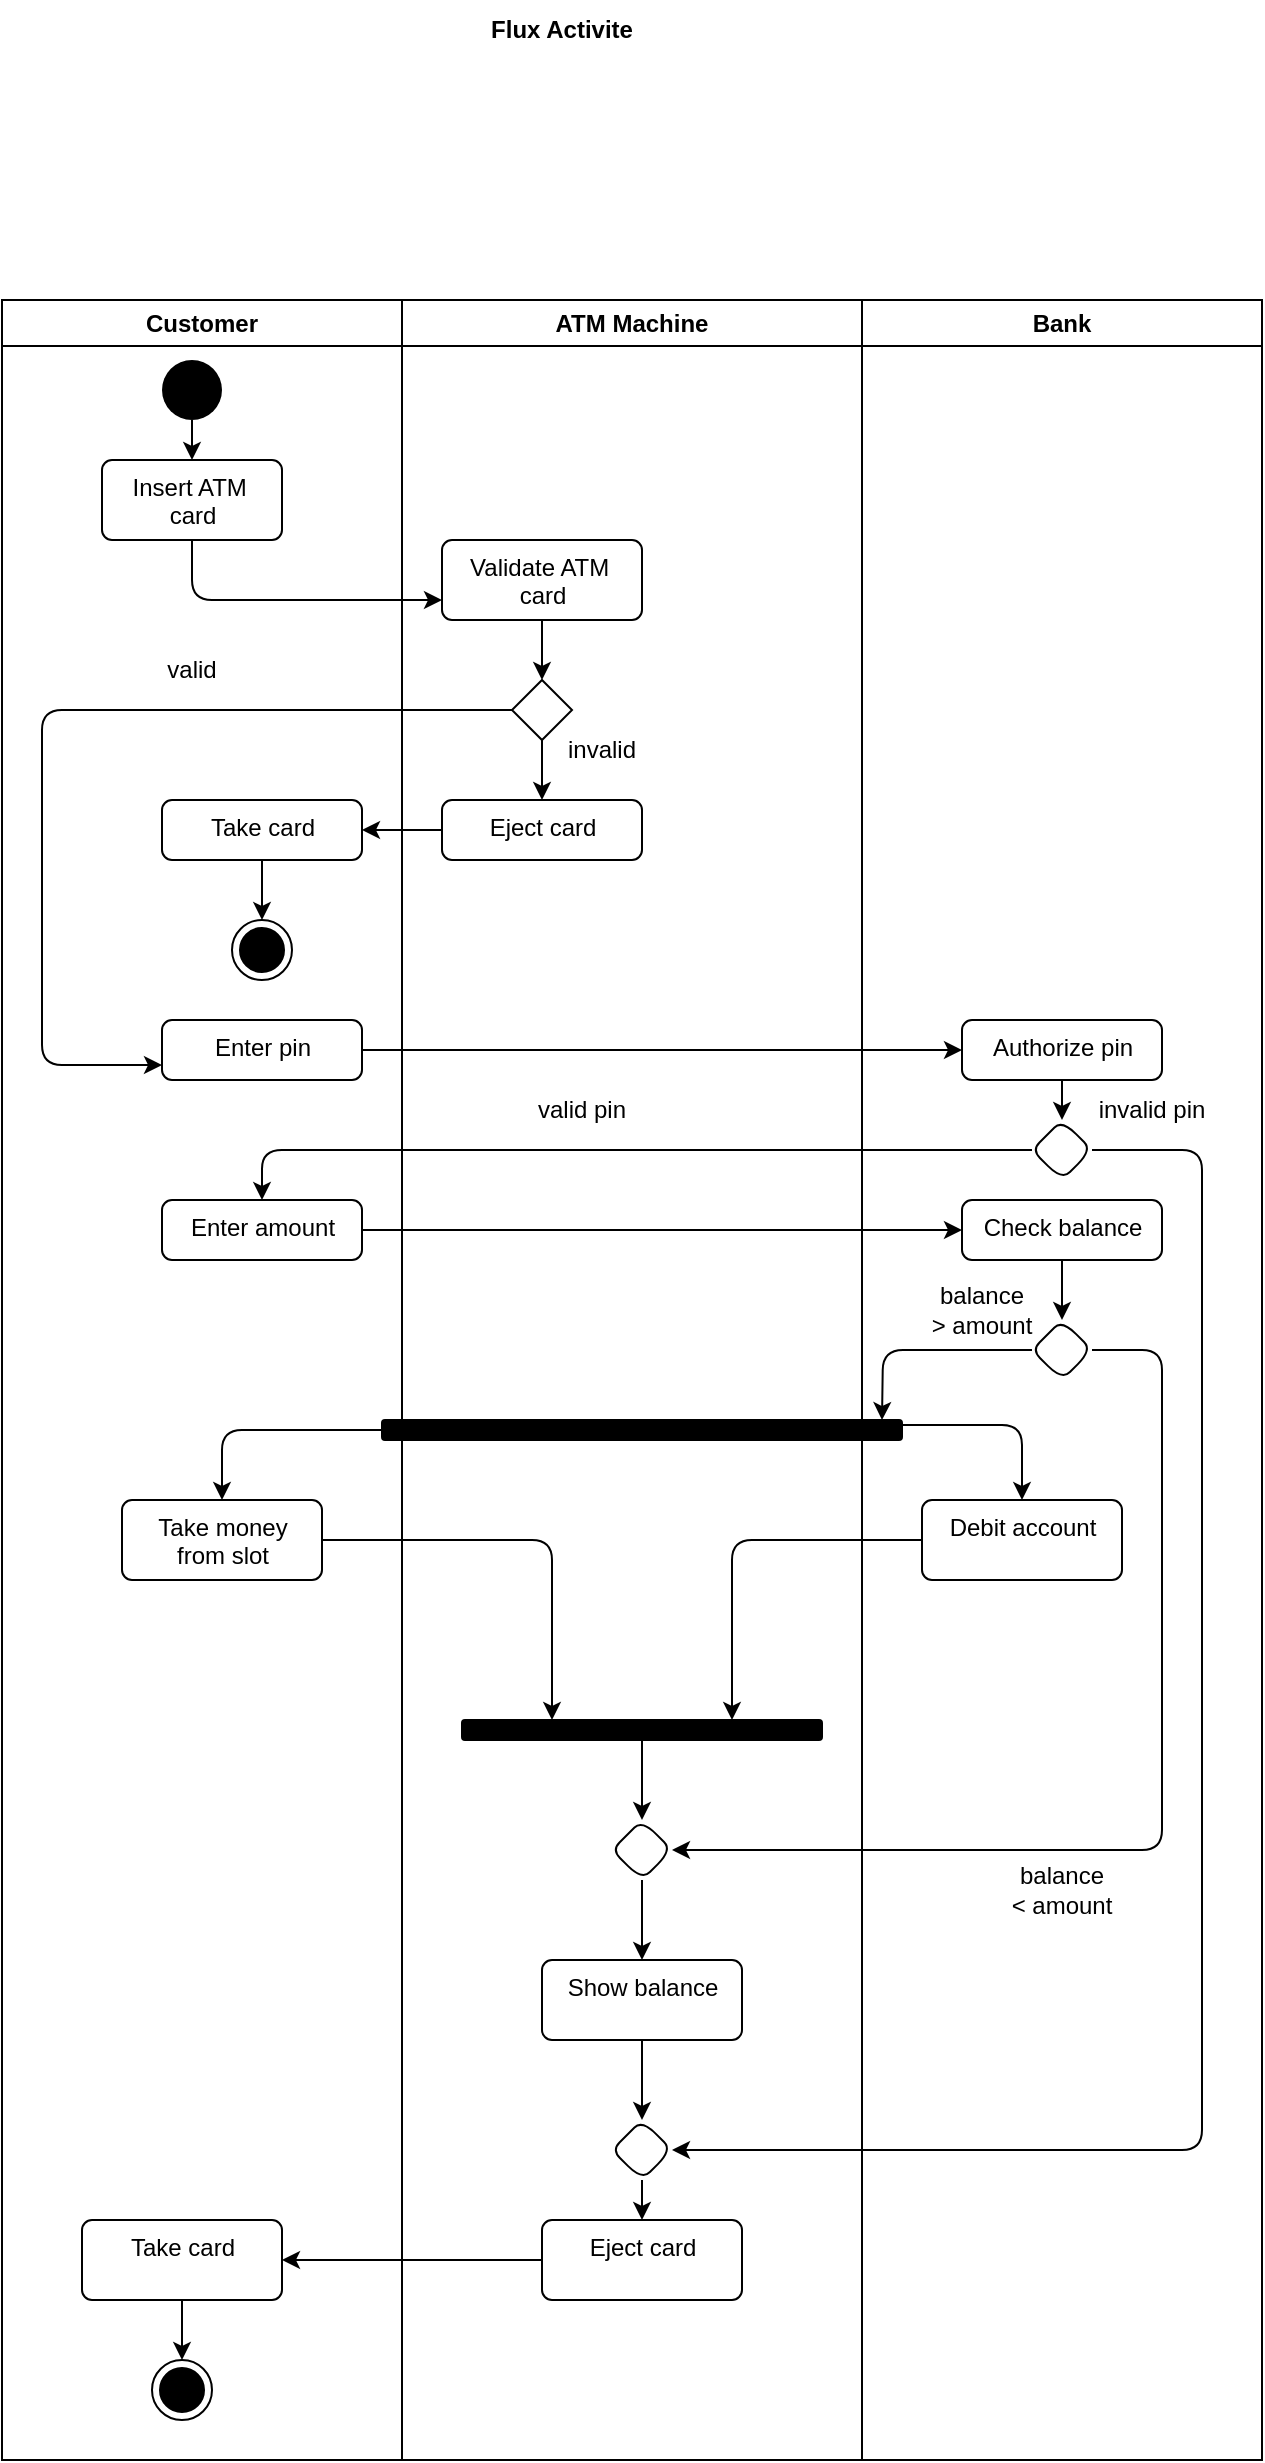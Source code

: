 <mxfile version="26.0.5">
  <diagram name="Page-1" id="e7e014a7-5840-1c2e-5031-d8a46d1fe8dd">
    <mxGraphModel dx="913" dy="454" grid="1" gridSize="10" guides="1" tooltips="1" connect="1" arrows="1" fold="1" page="1" pageScale="1" pageWidth="850" pageHeight="1400" background="none" math="0" shadow="0">
      <root>
        <mxCell id="0" />
        <mxCell id="1" parent="0" />
        <mxCell id="MgF6TbrkRn9kK3VLW54Z-41" value="Customer" style="swimlane;whiteSpace=wrap;html=1;rounded=0;movable=1;resizable=1;rotatable=1;deletable=1;editable=1;locked=0;connectable=1;" vertex="1" parent="1">
          <mxGeometry x="120" y="160" width="200" height="1080" as="geometry" />
        </mxCell>
        <mxCell id="MgF6TbrkRn9kK3VLW54Z-88" style="edgeStyle=orthogonalEdgeStyle;orthogonalLoop=1;jettySize=auto;html=1;exitX=0.5;exitY=1;exitDx=0;exitDy=0;entryX=0.5;entryY=0;entryDx=0;entryDy=0;" edge="1" parent="MgF6TbrkRn9kK3VLW54Z-41" source="MgF6TbrkRn9kK3VLW54Z-47" target="MgF6TbrkRn9kK3VLW54Z-48">
          <mxGeometry relative="1" as="geometry" />
        </mxCell>
        <mxCell id="MgF6TbrkRn9kK3VLW54Z-47" value="" style="ellipse;fillColor=#000000;strokeColor=none;rounded=0;" vertex="1" parent="MgF6TbrkRn9kK3VLW54Z-41">
          <mxGeometry x="80" y="30" width="30" height="30" as="geometry" />
        </mxCell>
        <mxCell id="MgF6TbrkRn9kK3VLW54Z-48" value="Insert ATM&amp;nbsp;&lt;div&gt;card&lt;/div&gt;" style="html=1;align=center;verticalAlign=top;rounded=1;absoluteArcSize=1;arcSize=10;dashed=0;" vertex="1" parent="MgF6TbrkRn9kK3VLW54Z-41">
          <mxGeometry x="50" y="80" width="90" height="40" as="geometry" />
        </mxCell>
        <mxCell id="MgF6TbrkRn9kK3VLW54Z-64" style="edgeStyle=orthogonalEdgeStyle;orthogonalLoop=1;jettySize=auto;html=1;exitX=0.5;exitY=1;exitDx=0;exitDy=0;entryX=0.5;entryY=0;entryDx=0;entryDy=0;" edge="1" parent="MgF6TbrkRn9kK3VLW54Z-41" source="MgF6TbrkRn9kK3VLW54Z-59" target="MgF6TbrkRn9kK3VLW54Z-62">
          <mxGeometry relative="1" as="geometry" />
        </mxCell>
        <mxCell id="MgF6TbrkRn9kK3VLW54Z-59" value="Take card" style="html=1;align=center;verticalAlign=top;rounded=1;absoluteArcSize=1;arcSize=10;dashed=0;" vertex="1" parent="MgF6TbrkRn9kK3VLW54Z-41">
          <mxGeometry x="80" y="250" width="100" height="30" as="geometry" />
        </mxCell>
        <mxCell id="MgF6TbrkRn9kK3VLW54Z-62" value="" style="ellipse;html=1;shape=endState;fillColor=#000000;strokeColor=#000000;" vertex="1" parent="MgF6TbrkRn9kK3VLW54Z-41">
          <mxGeometry x="115" y="310" width="30" height="30" as="geometry" />
        </mxCell>
        <mxCell id="MgF6TbrkRn9kK3VLW54Z-65" value="Enter pin" style="html=1;align=center;verticalAlign=top;rounded=1;absoluteArcSize=1;arcSize=10;dashed=0;" vertex="1" parent="MgF6TbrkRn9kK3VLW54Z-41">
          <mxGeometry x="80" y="360" width="100" height="30" as="geometry" />
        </mxCell>
        <mxCell id="MgF6TbrkRn9kK3VLW54Z-72" value="Enter amount" style="html=1;align=center;verticalAlign=top;rounded=1;absoluteArcSize=1;arcSize=10;dashed=0;" vertex="1" parent="MgF6TbrkRn9kK3VLW54Z-41">
          <mxGeometry x="80" y="450" width="100" height="30" as="geometry" />
        </mxCell>
        <mxCell id="MgF6TbrkRn9kK3VLW54Z-90" value="valid" style="text;html=1;align=center;verticalAlign=middle;whiteSpace=wrap;rounded=0;" vertex="1" parent="MgF6TbrkRn9kK3VLW54Z-41">
          <mxGeometry x="65" y="170" width="60" height="30" as="geometry" />
        </mxCell>
        <mxCell id="MgF6TbrkRn9kK3VLW54Z-98" value="Take money&lt;div&gt;from slot&lt;/div&gt;&lt;div&gt;&lt;br&gt;&lt;/div&gt;" style="html=1;align=center;verticalAlign=top;rounded=1;absoluteArcSize=1;arcSize=10;dashed=0;" vertex="1" parent="MgF6TbrkRn9kK3VLW54Z-41">
          <mxGeometry x="60" y="600" width="100" height="40" as="geometry" />
        </mxCell>
        <mxCell id="MgF6TbrkRn9kK3VLW54Z-119" style="edgeStyle=orthogonalEdgeStyle;orthogonalLoop=1;jettySize=auto;html=1;exitX=0.5;exitY=1;exitDx=0;exitDy=0;entryX=0.5;entryY=0;entryDx=0;entryDy=0;" edge="1" parent="MgF6TbrkRn9kK3VLW54Z-41" source="MgF6TbrkRn9kK3VLW54Z-117" target="MgF6TbrkRn9kK3VLW54Z-118">
          <mxGeometry relative="1" as="geometry" />
        </mxCell>
        <mxCell id="MgF6TbrkRn9kK3VLW54Z-117" value="&lt;div&gt;Take card&lt;/div&gt;" style="html=1;align=center;verticalAlign=top;rounded=1;absoluteArcSize=1;arcSize=10;fillStyle=auto;" vertex="1" parent="MgF6TbrkRn9kK3VLW54Z-41">
          <mxGeometry x="40" y="960" width="100" height="40" as="geometry" />
        </mxCell>
        <mxCell id="MgF6TbrkRn9kK3VLW54Z-118" value="" style="ellipse;html=1;shape=endState;fillColor=#000000;strokeColor=#000000;" vertex="1" parent="MgF6TbrkRn9kK3VLW54Z-41">
          <mxGeometry x="75" y="1030" width="30" height="30" as="geometry" />
        </mxCell>
        <mxCell id="MgF6TbrkRn9kK3VLW54Z-44" value="Flux Activite" style="text;html=1;align=center;verticalAlign=middle;whiteSpace=wrap;rounded=0;fontStyle=1" vertex="1" parent="1">
          <mxGeometry x="320" y="10" width="160" height="30" as="geometry" />
        </mxCell>
        <mxCell id="MgF6TbrkRn9kK3VLW54Z-45" value="Bank" style="swimlane;whiteSpace=wrap;html=1;rounded=0;" vertex="1" parent="1">
          <mxGeometry x="550" y="160" width="200" height="1080" as="geometry" />
        </mxCell>
        <mxCell id="MgF6TbrkRn9kK3VLW54Z-71" style="edgeStyle=orthogonalEdgeStyle;orthogonalLoop=1;jettySize=auto;html=1;exitX=0.5;exitY=1;exitDx=0;exitDy=0;entryX=0.5;entryY=0;entryDx=0;entryDy=0;" edge="1" parent="MgF6TbrkRn9kK3VLW54Z-45" source="MgF6TbrkRn9kK3VLW54Z-67" target="MgF6TbrkRn9kK3VLW54Z-69">
          <mxGeometry relative="1" as="geometry" />
        </mxCell>
        <mxCell id="MgF6TbrkRn9kK3VLW54Z-67" value="Authorize pin" style="html=1;align=center;verticalAlign=top;rounded=1;absoluteArcSize=1;arcSize=10;dashed=0;" vertex="1" parent="MgF6TbrkRn9kK3VLW54Z-45">
          <mxGeometry x="50" y="360" width="100" height="30" as="geometry" />
        </mxCell>
        <mxCell id="MgF6TbrkRn9kK3VLW54Z-69" value="" style="rhombus;whiteSpace=wrap;html=1;rounded=1;" vertex="1" parent="MgF6TbrkRn9kK3VLW54Z-45">
          <mxGeometry x="85" y="410" width="30" height="30" as="geometry" />
        </mxCell>
        <mxCell id="MgF6TbrkRn9kK3VLW54Z-77" style="edgeStyle=orthogonalEdgeStyle;orthogonalLoop=1;jettySize=auto;html=1;exitX=0.5;exitY=1;exitDx=0;exitDy=0;entryX=0.5;entryY=0;entryDx=0;entryDy=0;" edge="1" parent="MgF6TbrkRn9kK3VLW54Z-45" source="MgF6TbrkRn9kK3VLW54Z-74" target="MgF6TbrkRn9kK3VLW54Z-76">
          <mxGeometry relative="1" as="geometry" />
        </mxCell>
        <mxCell id="MgF6TbrkRn9kK3VLW54Z-74" value="Check balance" style="html=1;align=center;verticalAlign=top;rounded=1;absoluteArcSize=1;arcSize=10;dashed=0;" vertex="1" parent="MgF6TbrkRn9kK3VLW54Z-45">
          <mxGeometry x="50" y="450" width="100" height="30" as="geometry" />
        </mxCell>
        <mxCell id="MgF6TbrkRn9kK3VLW54Z-95" style="edgeStyle=orthogonalEdgeStyle;orthogonalLoop=1;jettySize=auto;html=1;exitX=0;exitY=0.5;exitDx=0;exitDy=0;" edge="1" parent="MgF6TbrkRn9kK3VLW54Z-45" source="MgF6TbrkRn9kK3VLW54Z-76">
          <mxGeometry relative="1" as="geometry">
            <mxPoint x="10" y="560" as="targetPoint" />
          </mxGeometry>
        </mxCell>
        <mxCell id="MgF6TbrkRn9kK3VLW54Z-76" value="" style="rhombus;whiteSpace=wrap;html=1;rounded=1;" vertex="1" parent="MgF6TbrkRn9kK3VLW54Z-45">
          <mxGeometry x="85" y="510" width="30" height="30" as="geometry" />
        </mxCell>
        <mxCell id="MgF6TbrkRn9kK3VLW54Z-103" style="edgeStyle=orthogonalEdgeStyle;orthogonalLoop=1;jettySize=auto;html=1;exitX=1;exitY=0.25;exitDx=0;exitDy=0;entryX=0.5;entryY=0;entryDx=0;entryDy=0;" edge="1" parent="MgF6TbrkRn9kK3VLW54Z-45" source="MgF6TbrkRn9kK3VLW54Z-92" target="MgF6TbrkRn9kK3VLW54Z-99">
          <mxGeometry relative="1" as="geometry" />
        </mxCell>
        <mxCell id="MgF6TbrkRn9kK3VLW54Z-92" value="" style="whiteSpace=wrap;html=1;rounded=1;shadow=0;comic=0;labelBackgroundColor=none;strokeWidth=1;fillColor=#000000;fontFamily=Verdana;fontSize=12;align=center;rotation=0;" vertex="1" parent="MgF6TbrkRn9kK3VLW54Z-45">
          <mxGeometry x="-240" y="560" width="260" height="10" as="geometry" />
        </mxCell>
        <mxCell id="MgF6TbrkRn9kK3VLW54Z-99" value="&lt;div&gt;Debit account&lt;/div&gt;" style="html=1;align=center;verticalAlign=top;rounded=1;absoluteArcSize=1;arcSize=10;fillStyle=auto;" vertex="1" parent="MgF6TbrkRn9kK3VLW54Z-45">
          <mxGeometry x="30" y="600" width="100" height="40" as="geometry" />
        </mxCell>
        <mxCell id="MgF6TbrkRn9kK3VLW54Z-122" value="balance&lt;div&gt;&amp;lt; amount&lt;/div&gt;" style="text;html=1;align=center;verticalAlign=middle;whiteSpace=wrap;rounded=0;" vertex="1" parent="MgF6TbrkRn9kK3VLW54Z-45">
          <mxGeometry x="70" y="780" width="60" height="30" as="geometry" />
        </mxCell>
        <mxCell id="MgF6TbrkRn9kK3VLW54Z-123" value="balance&lt;div&gt;&amp;gt; amount&lt;/div&gt;" style="text;html=1;align=center;verticalAlign=middle;whiteSpace=wrap;rounded=0;" vertex="1" parent="MgF6TbrkRn9kK3VLW54Z-45">
          <mxGeometry x="30" y="490" width="60" height="30" as="geometry" />
        </mxCell>
        <mxCell id="MgF6TbrkRn9kK3VLW54Z-125" value="invalid pin" style="text;html=1;align=center;verticalAlign=middle;whiteSpace=wrap;rounded=0;" vertex="1" parent="MgF6TbrkRn9kK3VLW54Z-45">
          <mxGeometry x="115" y="390" width="60" height="30" as="geometry" />
        </mxCell>
        <mxCell id="MgF6TbrkRn9kK3VLW54Z-46" value="ATM Machine" style="swimlane;whiteSpace=wrap;html=1;startSize=23;rounded=0;" vertex="1" parent="1">
          <mxGeometry x="320" y="160" width="230" height="1080" as="geometry" />
        </mxCell>
        <mxCell id="MgF6TbrkRn9kK3VLW54Z-55" style="edgeStyle=orthogonalEdgeStyle;orthogonalLoop=1;jettySize=auto;html=1;exitX=0.5;exitY=1;exitDx=0;exitDy=0;entryX=0.5;entryY=0;entryDx=0;entryDy=0;" edge="1" parent="MgF6TbrkRn9kK3VLW54Z-46" source="MgF6TbrkRn9kK3VLW54Z-49" target="MgF6TbrkRn9kK3VLW54Z-51">
          <mxGeometry relative="1" as="geometry" />
        </mxCell>
        <mxCell id="MgF6TbrkRn9kK3VLW54Z-49" value="Validate ATM&amp;nbsp;&lt;div&gt;card&lt;/div&gt;" style="html=1;align=center;verticalAlign=top;rounded=1;absoluteArcSize=1;arcSize=10;dashed=0;" vertex="1" parent="MgF6TbrkRn9kK3VLW54Z-46">
          <mxGeometry x="20" y="120" width="100" height="40" as="geometry" />
        </mxCell>
        <mxCell id="MgF6TbrkRn9kK3VLW54Z-56" style="edgeStyle=orthogonalEdgeStyle;orthogonalLoop=1;jettySize=auto;html=1;exitX=0.5;exitY=1;exitDx=0;exitDy=0;" edge="1" parent="MgF6TbrkRn9kK3VLW54Z-46" source="MgF6TbrkRn9kK3VLW54Z-51">
          <mxGeometry relative="1" as="geometry">
            <mxPoint x="69.692" y="220.308" as="targetPoint" />
          </mxGeometry>
        </mxCell>
        <mxCell id="MgF6TbrkRn9kK3VLW54Z-58" style="edgeStyle=orthogonalEdgeStyle;orthogonalLoop=1;jettySize=auto;html=1;exitX=0.5;exitY=1;exitDx=0;exitDy=0;" edge="1" parent="MgF6TbrkRn9kK3VLW54Z-46" source="MgF6TbrkRn9kK3VLW54Z-51" target="MgF6TbrkRn9kK3VLW54Z-52">
          <mxGeometry relative="1" as="geometry" />
        </mxCell>
        <mxCell id="MgF6TbrkRn9kK3VLW54Z-51" value="" style="rhombus;whiteSpace=wrap;html=1;rounded=0;" vertex="1" parent="MgF6TbrkRn9kK3VLW54Z-46">
          <mxGeometry x="55" y="190" width="30" height="30" as="geometry" />
        </mxCell>
        <mxCell id="MgF6TbrkRn9kK3VLW54Z-52" value="Eject card" style="html=1;align=center;verticalAlign=top;rounded=1;absoluteArcSize=1;arcSize=10;dashed=0;" vertex="1" parent="MgF6TbrkRn9kK3VLW54Z-46">
          <mxGeometry x="20" y="250" width="100" height="30" as="geometry" />
        </mxCell>
        <mxCell id="MgF6TbrkRn9kK3VLW54Z-89" value="invalid" style="text;html=1;align=center;verticalAlign=middle;whiteSpace=wrap;rounded=0;" vertex="1" parent="MgF6TbrkRn9kK3VLW54Z-46">
          <mxGeometry x="70" y="210" width="60" height="30" as="geometry" />
        </mxCell>
        <mxCell id="MgF6TbrkRn9kK3VLW54Z-108" style="edgeStyle=orthogonalEdgeStyle;orthogonalLoop=1;jettySize=auto;html=1;exitX=0.5;exitY=1;exitDx=0;exitDy=0;" edge="1" parent="MgF6TbrkRn9kK3VLW54Z-46" source="MgF6TbrkRn9kK3VLW54Z-94" target="MgF6TbrkRn9kK3VLW54Z-106">
          <mxGeometry relative="1" as="geometry" />
        </mxCell>
        <mxCell id="MgF6TbrkRn9kK3VLW54Z-94" value="" style="whiteSpace=wrap;html=1;rounded=1;shadow=0;comic=0;labelBackgroundColor=none;strokeWidth=1;fillColor=#000000;fontFamily=Verdana;fontSize=12;align=center;rotation=0;" vertex="1" parent="MgF6TbrkRn9kK3VLW54Z-46">
          <mxGeometry x="30" y="710" width="180" height="10" as="geometry" />
        </mxCell>
        <mxCell id="MgF6TbrkRn9kK3VLW54Z-111" style="edgeStyle=orthogonalEdgeStyle;orthogonalLoop=1;jettySize=auto;html=1;exitX=0.5;exitY=1;exitDx=0;exitDy=0;entryX=0.5;entryY=0;entryDx=0;entryDy=0;" edge="1" parent="MgF6TbrkRn9kK3VLW54Z-46" source="MgF6TbrkRn9kK3VLW54Z-106" target="MgF6TbrkRn9kK3VLW54Z-110">
          <mxGeometry relative="1" as="geometry" />
        </mxCell>
        <mxCell id="MgF6TbrkRn9kK3VLW54Z-106" value="" style="rhombus;whiteSpace=wrap;html=1;rounded=1;" vertex="1" parent="MgF6TbrkRn9kK3VLW54Z-46">
          <mxGeometry x="105" y="760" width="30" height="30" as="geometry" />
        </mxCell>
        <mxCell id="MgF6TbrkRn9kK3VLW54Z-113" style="edgeStyle=orthogonalEdgeStyle;orthogonalLoop=1;jettySize=auto;html=1;exitX=0.5;exitY=1;exitDx=0;exitDy=0;entryX=0.5;entryY=0;entryDx=0;entryDy=0;" edge="1" parent="MgF6TbrkRn9kK3VLW54Z-46" source="MgF6TbrkRn9kK3VLW54Z-110" target="MgF6TbrkRn9kK3VLW54Z-112">
          <mxGeometry relative="1" as="geometry" />
        </mxCell>
        <mxCell id="MgF6TbrkRn9kK3VLW54Z-110" value="&lt;div&gt;Show balance&lt;/div&gt;" style="html=1;align=center;verticalAlign=top;rounded=1;absoluteArcSize=1;arcSize=10;fillStyle=auto;" vertex="1" parent="MgF6TbrkRn9kK3VLW54Z-46">
          <mxGeometry x="70" y="830" width="100" height="40" as="geometry" />
        </mxCell>
        <mxCell id="MgF6TbrkRn9kK3VLW54Z-116" style="edgeStyle=orthogonalEdgeStyle;orthogonalLoop=1;jettySize=auto;html=1;exitX=0.5;exitY=1;exitDx=0;exitDy=0;entryX=0.5;entryY=0;entryDx=0;entryDy=0;" edge="1" parent="MgF6TbrkRn9kK3VLW54Z-46" source="MgF6TbrkRn9kK3VLW54Z-112" target="MgF6TbrkRn9kK3VLW54Z-115">
          <mxGeometry relative="1" as="geometry" />
        </mxCell>
        <mxCell id="MgF6TbrkRn9kK3VLW54Z-112" value="" style="rhombus;whiteSpace=wrap;html=1;rounded=1;" vertex="1" parent="MgF6TbrkRn9kK3VLW54Z-46">
          <mxGeometry x="105" y="910" width="30" height="30" as="geometry" />
        </mxCell>
        <mxCell id="MgF6TbrkRn9kK3VLW54Z-115" value="&lt;div&gt;Eject card&lt;/div&gt;" style="html=1;align=center;verticalAlign=top;rounded=1;absoluteArcSize=1;arcSize=10;fillStyle=auto;" vertex="1" parent="MgF6TbrkRn9kK3VLW54Z-46">
          <mxGeometry x="70" y="960" width="100" height="40" as="geometry" />
        </mxCell>
        <mxCell id="MgF6TbrkRn9kK3VLW54Z-126" value="valid pin" style="text;html=1;align=center;verticalAlign=middle;whiteSpace=wrap;rounded=0;" vertex="1" parent="MgF6TbrkRn9kK3VLW54Z-46">
          <mxGeometry x="60" y="390" width="60" height="30" as="geometry" />
        </mxCell>
        <mxCell id="MgF6TbrkRn9kK3VLW54Z-61" style="edgeStyle=orthogonalEdgeStyle;orthogonalLoop=1;jettySize=auto;html=1;exitX=0;exitY=0.5;exitDx=0;exitDy=0;entryX=1;entryY=0.5;entryDx=0;entryDy=0;" edge="1" parent="1" source="MgF6TbrkRn9kK3VLW54Z-52" target="MgF6TbrkRn9kK3VLW54Z-59">
          <mxGeometry relative="1" as="geometry" />
        </mxCell>
        <mxCell id="MgF6TbrkRn9kK3VLW54Z-66" style="edgeStyle=orthogonalEdgeStyle;orthogonalLoop=1;jettySize=auto;html=1;exitX=0;exitY=0.5;exitDx=0;exitDy=0;entryX=0;entryY=0.75;entryDx=0;entryDy=0;" edge="1" parent="1" source="MgF6TbrkRn9kK3VLW54Z-51" target="MgF6TbrkRn9kK3VLW54Z-65">
          <mxGeometry relative="1" as="geometry">
            <Array as="points">
              <mxPoint x="140" y="365" />
              <mxPoint x="140" y="543" />
            </Array>
          </mxGeometry>
        </mxCell>
        <mxCell id="MgF6TbrkRn9kK3VLW54Z-68" style="edgeStyle=orthogonalEdgeStyle;orthogonalLoop=1;jettySize=auto;html=1;exitX=1;exitY=0.5;exitDx=0;exitDy=0;" edge="1" parent="1" source="MgF6TbrkRn9kK3VLW54Z-65" target="MgF6TbrkRn9kK3VLW54Z-67">
          <mxGeometry relative="1" as="geometry" />
        </mxCell>
        <mxCell id="MgF6TbrkRn9kK3VLW54Z-73" style="edgeStyle=orthogonalEdgeStyle;orthogonalLoop=1;jettySize=auto;html=1;exitX=0;exitY=0.5;exitDx=0;exitDy=0;" edge="1" parent="1" source="MgF6TbrkRn9kK3VLW54Z-69" target="MgF6TbrkRn9kK3VLW54Z-72">
          <mxGeometry relative="1" as="geometry" />
        </mxCell>
        <mxCell id="MgF6TbrkRn9kK3VLW54Z-75" style="edgeStyle=orthogonalEdgeStyle;orthogonalLoop=1;jettySize=auto;html=1;exitX=1;exitY=0.5;exitDx=0;exitDy=0;" edge="1" parent="1" source="MgF6TbrkRn9kK3VLW54Z-72" target="MgF6TbrkRn9kK3VLW54Z-74">
          <mxGeometry relative="1" as="geometry" />
        </mxCell>
        <mxCell id="MgF6TbrkRn9kK3VLW54Z-79" style="edgeStyle=orthogonalEdgeStyle;orthogonalLoop=1;jettySize=auto;html=1;exitX=0.5;exitY=1;exitDx=0;exitDy=0;entryX=0;entryY=0.75;entryDx=0;entryDy=0;" edge="1" parent="1" source="MgF6TbrkRn9kK3VLW54Z-48" target="MgF6TbrkRn9kK3VLW54Z-49">
          <mxGeometry relative="1" as="geometry" />
        </mxCell>
        <mxCell id="MgF6TbrkRn9kK3VLW54Z-102" style="edgeStyle=orthogonalEdgeStyle;orthogonalLoop=1;jettySize=auto;html=1;exitX=0;exitY=0.5;exitDx=0;exitDy=0;entryX=0.5;entryY=0;entryDx=0;entryDy=0;" edge="1" parent="1" source="MgF6TbrkRn9kK3VLW54Z-92" target="MgF6TbrkRn9kK3VLW54Z-98">
          <mxGeometry relative="1" as="geometry" />
        </mxCell>
        <mxCell id="MgF6TbrkRn9kK3VLW54Z-104" style="edgeStyle=orthogonalEdgeStyle;orthogonalLoop=1;jettySize=auto;html=1;exitX=1;exitY=0.5;exitDx=0;exitDy=0;entryX=0.25;entryY=0;entryDx=0;entryDy=0;" edge="1" parent="1" source="MgF6TbrkRn9kK3VLW54Z-98" target="MgF6TbrkRn9kK3VLW54Z-94">
          <mxGeometry relative="1" as="geometry" />
        </mxCell>
        <mxCell id="MgF6TbrkRn9kK3VLW54Z-105" style="edgeStyle=orthogonalEdgeStyle;orthogonalLoop=1;jettySize=auto;html=1;exitX=0;exitY=0.5;exitDx=0;exitDy=0;entryX=0.75;entryY=0;entryDx=0;entryDy=0;" edge="1" parent="1" source="MgF6TbrkRn9kK3VLW54Z-99" target="MgF6TbrkRn9kK3VLW54Z-94">
          <mxGeometry relative="1" as="geometry" />
        </mxCell>
        <mxCell id="MgF6TbrkRn9kK3VLW54Z-109" style="edgeStyle=orthogonalEdgeStyle;orthogonalLoop=1;jettySize=auto;html=1;exitX=1;exitY=0.5;exitDx=0;exitDy=0;entryX=1;entryY=0.5;entryDx=0;entryDy=0;" edge="1" parent="1" source="MgF6TbrkRn9kK3VLW54Z-76" target="MgF6TbrkRn9kK3VLW54Z-106">
          <mxGeometry relative="1" as="geometry">
            <Array as="points">
              <mxPoint x="700" y="685" />
              <mxPoint x="700" y="935" />
            </Array>
          </mxGeometry>
        </mxCell>
        <mxCell id="MgF6TbrkRn9kK3VLW54Z-120" style="edgeStyle=orthogonalEdgeStyle;orthogonalLoop=1;jettySize=auto;html=1;exitX=0;exitY=0.5;exitDx=0;exitDy=0;entryX=1;entryY=0.5;entryDx=0;entryDy=0;" edge="1" parent="1" source="MgF6TbrkRn9kK3VLW54Z-115" target="MgF6TbrkRn9kK3VLW54Z-117">
          <mxGeometry relative="1" as="geometry" />
        </mxCell>
        <mxCell id="MgF6TbrkRn9kK3VLW54Z-121" style="edgeStyle=orthogonalEdgeStyle;orthogonalLoop=1;jettySize=auto;html=1;exitX=1;exitY=0.5;exitDx=0;exitDy=0;entryX=1;entryY=0.5;entryDx=0;entryDy=0;" edge="1" parent="1" source="MgF6TbrkRn9kK3VLW54Z-69" target="MgF6TbrkRn9kK3VLW54Z-112">
          <mxGeometry relative="1" as="geometry">
            <Array as="points">
              <mxPoint x="720" y="585" />
              <mxPoint x="720" y="1085" />
            </Array>
          </mxGeometry>
        </mxCell>
      </root>
    </mxGraphModel>
  </diagram>
</mxfile>
